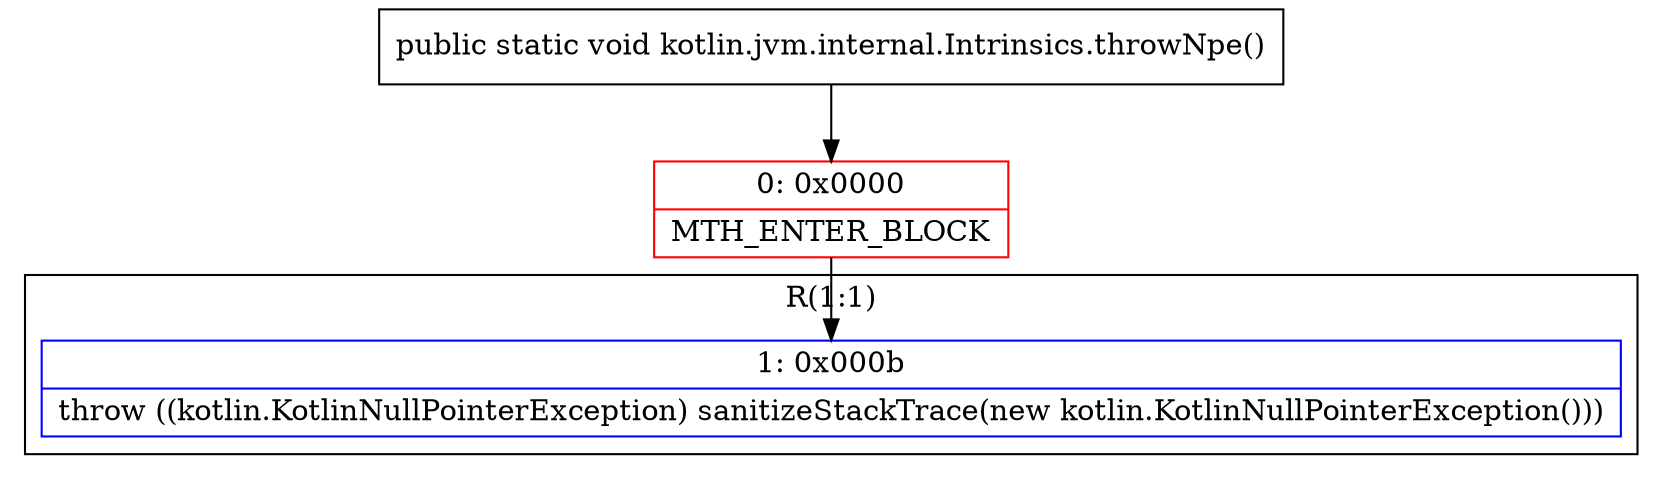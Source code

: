 digraph "CFG forkotlin.jvm.internal.Intrinsics.throwNpe()V" {
subgraph cluster_Region_1796810102 {
label = "R(1:1)";
node [shape=record,color=blue];
Node_1 [shape=record,label="{1\:\ 0x000b|throw ((kotlin.KotlinNullPointerException) sanitizeStackTrace(new kotlin.KotlinNullPointerException()))\l}"];
}
Node_0 [shape=record,color=red,label="{0\:\ 0x0000|MTH_ENTER_BLOCK\l}"];
MethodNode[shape=record,label="{public static void kotlin.jvm.internal.Intrinsics.throwNpe() }"];
MethodNode -> Node_0;
Node_0 -> Node_1;
}

